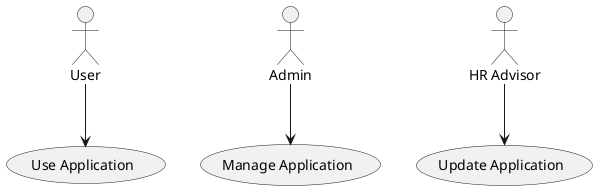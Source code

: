 @startuml

actor User
actor Admin
actor "HR Advisor" as HR

User --> (Use Application)
Admin --> (Manage Application)
HR --> (Update Application)

@enduml